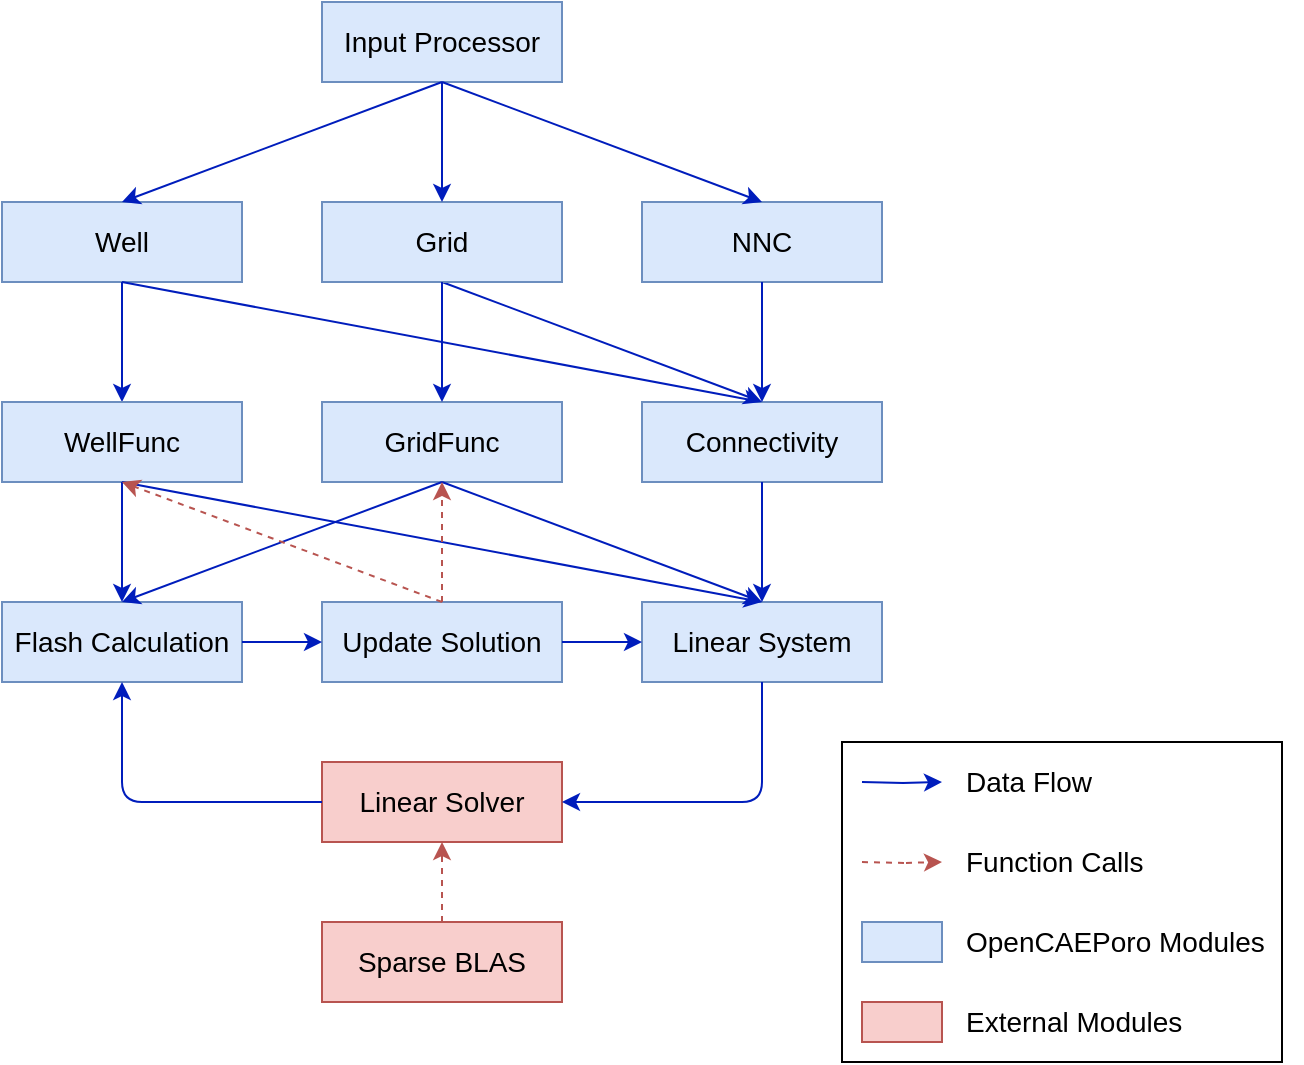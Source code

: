 <mxfile version="14.9.6" type="device"><diagram id="BCsTNo7XaG5lO_LFpKWu" name="Page-1"><mxGraphModel dx="1956" dy="883" grid="1" gridSize="10" guides="1" tooltips="1" connect="1" arrows="1" fold="1" page="1" pageScale="1" pageWidth="850" pageHeight="1100" math="0" shadow="0"><root><mxCell id="0"/><mxCell id="1" parent="0"/><mxCell id="PTDBOQn8WWwS7BRcFA7S-1" value="&lt;font style=&quot;font-size: 14px&quot;&gt;Well&lt;/font&gt;" style="rounded=0;whiteSpace=wrap;html=1;fillColor=#dae8fc;strokeColor=#6c8ebf;" parent="1" vertex="1"><mxGeometry x="-720" y="140" width="120" height="40" as="geometry"/></mxCell><mxCell id="PTDBOQn8WWwS7BRcFA7S-4" value="&lt;font style=&quot;font-size: 14px&quot;&gt;Input Processor&lt;/font&gt;" style="rounded=0;whiteSpace=wrap;html=1;fillColor=#dae8fc;strokeColor=#6c8ebf;" parent="1" vertex="1"><mxGeometry x="-560" y="40" width="120" height="40" as="geometry"/></mxCell><mxCell id="PTDBOQn8WWwS7BRcFA7S-5" value="&lt;span style=&quot;font-size: 14px&quot;&gt;GridFunc&lt;/span&gt;" style="rounded=0;whiteSpace=wrap;html=1;fillColor=#dae8fc;strokeColor=#6c8ebf;" parent="1" vertex="1"><mxGeometry x="-560" y="240" width="120" height="40" as="geometry"/></mxCell><mxCell id="PTDBOQn8WWwS7BRcFA7S-6" value="&lt;span style=&quot;font-size: 14px&quot;&gt;Linear System&lt;/span&gt;" style="rounded=0;whiteSpace=wrap;html=1;fillColor=#dae8fc;strokeColor=#6c8ebf;" parent="1" vertex="1"><mxGeometry x="-400" y="340" width="120" height="40" as="geometry"/></mxCell><mxCell id="PTDBOQn8WWwS7BRcFA7S-7" value="&lt;span style=&quot;font-size: 14px&quot;&gt;Linear Solver&lt;/span&gt;" style="rounded=0;whiteSpace=wrap;html=1;fillColor=#f8cecc;strokeColor=#b85450;" parent="1" vertex="1"><mxGeometry x="-560" y="420" width="120" height="40" as="geometry"/></mxCell><mxCell id="PTDBOQn8WWwS7BRcFA7S-8" value="&lt;font style=&quot;font-size: 14px&quot;&gt;Flash Calculation&lt;/font&gt;" style="rounded=0;whiteSpace=wrap;html=1;fillColor=#dae8fc;strokeColor=#6c8ebf;" parent="1" vertex="1"><mxGeometry x="-720" y="340" width="120" height="40" as="geometry"/></mxCell><mxCell id="PTDBOQn8WWwS7BRcFA7S-9" value="&lt;span style=&quot;font-size: 14px&quot;&gt;Update Solution&lt;/span&gt;" style="rounded=0;whiteSpace=wrap;html=1;fillColor=#dae8fc;strokeColor=#6c8ebf;" parent="1" vertex="1"><mxGeometry x="-560" y="340" width="120" height="40" as="geometry"/></mxCell><mxCell id="PTDBOQn8WWwS7BRcFA7S-10" value="&lt;span style=&quot;font-size: 14px&quot;&gt;Sparse BLAS&lt;/span&gt;" style="rounded=0;whiteSpace=wrap;html=1;fillColor=#f8cecc;strokeColor=#b85450;" parent="1" vertex="1"><mxGeometry x="-560" y="500" width="120" height="40" as="geometry"/></mxCell><mxCell id="PTDBOQn8WWwS7BRcFA7S-11" value="" style="endArrow=classic;html=1;exitX=0.5;exitY=1;exitDx=0;exitDy=0;entryX=0.5;entryY=0;entryDx=0;entryDy=0;fillColor=#0050ef;strokeColor=#001DBC;" parent="1" source="PTDBOQn8WWwS7BRcFA7S-4" target="PTDBOQn8WWwS7BRcFA7S-1" edge="1"><mxGeometry width="50" height="50" relative="1" as="geometry"><mxPoint x="-340" y="430" as="sourcePoint"/><mxPoint x="-290" y="380" as="targetPoint"/></mxGeometry></mxCell><mxCell id="PTDBOQn8WWwS7BRcFA7S-14" value="" style="endArrow=classic;html=1;exitX=0.5;exitY=1;exitDx=0;exitDy=0;entryX=0.5;entryY=0;entryDx=0;entryDy=0;fillColor=#0050ef;strokeColor=#001DBC;" parent="1" source="PTDBOQn8WWwS7BRcFA7S-1" target="-unLna96iC-iLEw0KaYv-2" edge="1"><mxGeometry width="50" height="50" relative="1" as="geometry"><mxPoint x="-390" y="170" as="sourcePoint"/><mxPoint x="-490" y="210" as="targetPoint"/></mxGeometry></mxCell><mxCell id="PTDBOQn8WWwS7BRcFA7S-15" value="" style="endArrow=classic;html=1;exitX=0.5;exitY=1;exitDx=0;exitDy=0;entryX=0.5;entryY=0;entryDx=0;entryDy=0;fillColor=#0050ef;strokeColor=#001DBC;" parent="1" source="PTDBOQn8WWwS7BRcFA7S-5" target="PTDBOQn8WWwS7BRcFA7S-6" edge="1"><mxGeometry width="50" height="50" relative="1" as="geometry"><mxPoint x="-380" y="260" as="sourcePoint"/><mxPoint x="-480" y="300" as="targetPoint"/></mxGeometry></mxCell><mxCell id="PTDBOQn8WWwS7BRcFA7S-16" value="" style="endArrow=classic;html=1;exitX=0.5;exitY=1;exitDx=0;exitDy=0;entryX=1;entryY=0.5;entryDx=0;entryDy=0;fillColor=#0050ef;strokeColor=#001DBC;" parent="1" source="PTDBOQn8WWwS7BRcFA7S-6" target="PTDBOQn8WWwS7BRcFA7S-7" edge="1"><mxGeometry width="50" height="50" relative="1" as="geometry"><mxPoint x="-450" y="190" as="sourcePoint"/><mxPoint x="-550" y="230" as="targetPoint"/><Array as="points"><mxPoint x="-340" y="440"/></Array></mxGeometry></mxCell><mxCell id="PTDBOQn8WWwS7BRcFA7S-17" value="" style="endArrow=classic;html=1;exitX=0;exitY=0.5;exitDx=0;exitDy=0;fillColor=#0050ef;strokeColor=#001DBC;" parent="1" source="PTDBOQn8WWwS7BRcFA7S-7" edge="1"><mxGeometry width="50" height="50" relative="1" as="geometry"><mxPoint x="-440" y="200" as="sourcePoint"/><mxPoint x="-660" y="380" as="targetPoint"/><Array as="points"><mxPoint x="-660" y="440"/></Array></mxGeometry></mxCell><mxCell id="PTDBOQn8WWwS7BRcFA7S-22" value="" style="endArrow=classic;html=1;exitX=0.5;exitY=0;exitDx=0;exitDy=0;entryX=0.5;entryY=1;entryDx=0;entryDy=0;fillColor=#f8cecc;strokeColor=#b85450;dashed=1;" parent="1" source="PTDBOQn8WWwS7BRcFA7S-10" target="PTDBOQn8WWwS7BRcFA7S-7" edge="1"><mxGeometry width="50" height="50" relative="1" as="geometry"><mxPoint x="-570" y="390" as="sourcePoint"/><mxPoint x="-570" y="430" as="targetPoint"/></mxGeometry></mxCell><mxCell id="PTDBOQn8WWwS7BRcFA7S-27" style="edgeStyle=orthogonalEdgeStyle;rounded=0;orthogonalLoop=1;jettySize=auto;html=1;fillColor=#0050ef;strokeColor=#001DBC;entryX=0;entryY=0.5;entryDx=0;entryDy=0;" parent="1" edge="1"><mxGeometry relative="1" as="geometry"><mxPoint x="-250" y="430" as="targetPoint"/><mxPoint x="-290" y="430" as="sourcePoint"/></mxGeometry></mxCell><mxCell id="PTDBOQn8WWwS7BRcFA7S-28" value="&lt;font style=&quot;font-size: 14px&quot;&gt;Data Flow&lt;/font&gt;" style="text;html=1;strokeColor=none;fillColor=none;align=left;verticalAlign=middle;whiteSpace=wrap;rounded=0;" parent="1" vertex="1"><mxGeometry x="-240" y="420" width="70" height="20" as="geometry"/></mxCell><mxCell id="PTDBOQn8WWwS7BRcFA7S-29" style="edgeStyle=orthogonalEdgeStyle;rounded=0;orthogonalLoop=1;jettySize=auto;html=1;fillColor=#f8cecc;strokeColor=#b85450;entryX=0;entryY=0.5;entryDx=0;entryDy=0;dashed=1;" parent="1" edge="1"><mxGeometry relative="1" as="geometry"><mxPoint x="-250" y="470" as="targetPoint"/><mxPoint x="-290" y="470" as="sourcePoint"/></mxGeometry></mxCell><mxCell id="PTDBOQn8WWwS7BRcFA7S-30" value="&lt;font style=&quot;font-size: 14px&quot;&gt;Function Calls&lt;/font&gt;" style="text;html=1;strokeColor=none;fillColor=none;align=left;verticalAlign=middle;whiteSpace=wrap;rounded=0;" parent="1" vertex="1"><mxGeometry x="-240" y="460" width="110" height="20" as="geometry"/></mxCell><mxCell id="PTDBOQn8WWwS7BRcFA7S-31" value="" style="rounded=0;whiteSpace=wrap;html=1;fillColor=#dae8fc;strokeColor=#6c8ebf;" parent="1" vertex="1"><mxGeometry x="-290" y="500" width="40" height="20" as="geometry"/></mxCell><mxCell id="PTDBOQn8WWwS7BRcFA7S-32" value="&lt;font style=&quot;font-size: 14px&quot;&gt;OpenCAEPoro Modules&lt;/font&gt;" style="text;html=1;strokeColor=none;fillColor=none;align=left;verticalAlign=middle;whiteSpace=wrap;rounded=0;" parent="1" vertex="1"><mxGeometry x="-240" y="500" width="170" height="20" as="geometry"/></mxCell><mxCell id="PTDBOQn8WWwS7BRcFA7S-33" value="" style="rounded=0;whiteSpace=wrap;html=1;fillColor=#f8cecc;strokeColor=#b85450;" parent="1" vertex="1"><mxGeometry x="-290" y="540" width="40" height="20" as="geometry"/></mxCell><mxCell id="PTDBOQn8WWwS7BRcFA7S-34" value="&lt;font style=&quot;font-size: 14px&quot;&gt;External Modules&lt;/font&gt;" style="text;html=1;strokeColor=none;fillColor=none;align=left;verticalAlign=middle;whiteSpace=wrap;rounded=0;" parent="1" vertex="1"><mxGeometry x="-240" y="540" width="170" height="20" as="geometry"/></mxCell><mxCell id="-unLna96iC-iLEw0KaYv-1" value="&lt;font style=&quot;font-size: 14px&quot;&gt;NNC&lt;br&gt;&lt;/font&gt;" style="rounded=0;whiteSpace=wrap;html=1;fillColor=#dae8fc;strokeColor=#6c8ebf;" parent="1" vertex="1"><mxGeometry x="-400" y="140" width="120" height="40" as="geometry"/></mxCell><mxCell id="-unLna96iC-iLEw0KaYv-2" value="&lt;font style=&quot;font-size: 14px&quot;&gt;Connectivity&lt;br&gt;&lt;/font&gt;" style="rounded=0;whiteSpace=wrap;html=1;fillColor=#dae8fc;strokeColor=#6c8ebf;" parent="1" vertex="1"><mxGeometry x="-400" y="240" width="120" height="40" as="geometry"/></mxCell><mxCell id="-unLna96iC-iLEw0KaYv-3" value="" style="endArrow=classic;html=1;exitX=0.5;exitY=1;exitDx=0;exitDy=0;entryX=0.5;entryY=0;entryDx=0;entryDy=0;fillColor=#0050ef;strokeColor=#001DBC;" parent="1" source="-unLna96iC-iLEw0KaYv-1" target="-unLna96iC-iLEw0KaYv-2" edge="1"><mxGeometry width="50" height="50" relative="1" as="geometry"><mxPoint x="-510" y="190" as="sourcePoint"/><mxPoint x="-430" y="230" as="targetPoint"/></mxGeometry></mxCell><mxCell id="-unLna96iC-iLEw0KaYv-4" value="" style="endArrow=classic;html=1;exitX=0.5;exitY=1;exitDx=0;exitDy=0;entryX=0.5;entryY=0;entryDx=0;entryDy=0;fillColor=#0050ef;strokeColor=#001DBC;" parent="1" source="-unLna96iC-iLEw0KaYv-5" target="-unLna96iC-iLEw0KaYv-2" edge="1"><mxGeometry width="50" height="50" relative="1" as="geometry"><mxPoint x="-500" y="200" as="sourcePoint"/><mxPoint x="-420" y="240" as="targetPoint"/></mxGeometry></mxCell><mxCell id="-unLna96iC-iLEw0KaYv-5" value="&lt;font style=&quot;font-size: 14px&quot;&gt;Grid&lt;br&gt;&lt;/font&gt;" style="rounded=0;whiteSpace=wrap;html=1;fillColor=#dae8fc;strokeColor=#6c8ebf;" parent="1" vertex="1"><mxGeometry x="-560" y="140" width="120" height="40" as="geometry"/></mxCell><mxCell id="-unLna96iC-iLEw0KaYv-6" value="" style="endArrow=classic;html=1;entryX=0.5;entryY=0;entryDx=0;entryDy=0;fillColor=#0050ef;strokeColor=#001DBC;exitX=0.5;exitY=1;exitDx=0;exitDy=0;" parent="1" source="PTDBOQn8WWwS7BRcFA7S-4" target="-unLna96iC-iLEw0KaYv-5" edge="1"><mxGeometry width="50" height="50" relative="1" as="geometry"><mxPoint x="-500" y="80" as="sourcePoint"/><mxPoint x="-410" y="230" as="targetPoint"/></mxGeometry></mxCell><mxCell id="-unLna96iC-iLEw0KaYv-7" value="" style="endArrow=classic;html=1;entryX=0.5;entryY=0;entryDx=0;entryDy=0;fillColor=#0050ef;strokeColor=#001DBC;exitX=0.5;exitY=1;exitDx=0;exitDy=0;" parent="1" source="PTDBOQn8WWwS7BRcFA7S-4" target="-unLna96iC-iLEw0KaYv-1" edge="1"><mxGeometry width="50" height="50" relative="1" as="geometry"><mxPoint x="-330" y="90" as="sourcePoint"/><mxPoint x="-410" y="150" as="targetPoint"/></mxGeometry></mxCell><mxCell id="-unLna96iC-iLEw0KaYv-8" value="" style="endArrow=classic;html=1;exitX=0.5;exitY=1;exitDx=0;exitDy=0;entryX=0.5;entryY=0;entryDx=0;entryDy=0;fillColor=#0050ef;strokeColor=#001DBC;entryPerimeter=0;" parent="1" source="PTDBOQn8WWwS7BRcFA7S-1" target="sInt_PoMYNQbJmzfKfLq-1" edge="1"><mxGeometry width="50" height="50" relative="1" as="geometry"><mxPoint x="-750" y="190" as="sourcePoint"/><mxPoint x="-660" y="230" as="targetPoint"/></mxGeometry></mxCell><mxCell id="-unLna96iC-iLEw0KaYv-9" value="" style="endArrow=classic;html=1;exitX=0.5;exitY=1;exitDx=0;exitDy=0;entryX=0.5;entryY=0;entryDx=0;entryDy=0;fillColor=#0050ef;strokeColor=#001DBC;" parent="1" source="-unLna96iC-iLEw0KaYv-2" target="PTDBOQn8WWwS7BRcFA7S-6" edge="1"><mxGeometry width="50" height="50" relative="1" as="geometry"><mxPoint x="-660" y="270" as="sourcePoint"/><mxPoint x="-410" y="430" as="targetPoint"/></mxGeometry></mxCell><mxCell id="1pQpEIX94gugvkk9xgSc-1" value="" style="endArrow=classic;html=1;exitX=0.5;exitY=1;exitDx=0;exitDy=0;fillColor=#0050ef;strokeColor=#001DBC;entryX=0.5;entryY=0;entryDx=0;entryDy=0;" parent="1" source="-unLna96iC-iLEw0KaYv-5" target="PTDBOQn8WWwS7BRcFA7S-5" edge="1"><mxGeometry width="50" height="50" relative="1" as="geometry"><mxPoint x="-650" y="190" as="sourcePoint"/><mxPoint x="-580" y="250" as="targetPoint"/></mxGeometry></mxCell><mxCell id="sInt_PoMYNQbJmzfKfLq-1" value="&lt;span style=&quot;font-size: 14px&quot;&gt;WellFunc&lt;/span&gt;" style="rounded=0;whiteSpace=wrap;html=1;fillColor=#dae8fc;strokeColor=#6c8ebf;" parent="1" vertex="1"><mxGeometry x="-720" y="240" width="120" height="40" as="geometry"/></mxCell><mxCell id="sInt_PoMYNQbJmzfKfLq-3" value="" style="endArrow=classic;html=1;fillColor=#0050ef;strokeColor=#001DBC;entryX=0;entryY=0.5;entryDx=0;entryDy=0;" parent="1" target="PTDBOQn8WWwS7BRcFA7S-9" edge="1"><mxGeometry width="50" height="50" relative="1" as="geometry"><mxPoint x="-600" y="360" as="sourcePoint"/><mxPoint x="-560" y="360" as="targetPoint"/></mxGeometry></mxCell><mxCell id="sInt_PoMYNQbJmzfKfLq-4" value="" style="endArrow=classic;html=1;exitX=0.5;exitY=1;exitDx=0;exitDy=0;entryX=0.5;entryY=0;entryDx=0;entryDy=0;fillColor=#0050ef;strokeColor=#001DBC;" parent="1" source="sInt_PoMYNQbJmzfKfLq-1" target="PTDBOQn8WWwS7BRcFA7S-8" edge="1"><mxGeometry width="50" height="50" relative="1" as="geometry"><mxPoint x="-650" y="190" as="sourcePoint"/><mxPoint x="-650" y="250" as="targetPoint"/></mxGeometry></mxCell><mxCell id="sInt_PoMYNQbJmzfKfLq-5" value="" style="endArrow=classic;html=1;exitX=0.5;exitY=1;exitDx=0;exitDy=0;fillColor=#0050ef;strokeColor=#001DBC;entryX=0.5;entryY=0;entryDx=0;entryDy=0;" parent="1" source="PTDBOQn8WWwS7BRcFA7S-5" target="PTDBOQn8WWwS7BRcFA7S-8" edge="1"><mxGeometry width="50" height="50" relative="1" as="geometry"><mxPoint x="-640" y="200" as="sourcePoint"/><mxPoint x="-660" y="340" as="targetPoint"/></mxGeometry></mxCell><mxCell id="sInt_PoMYNQbJmzfKfLq-6" value="" style="endArrow=classic;html=1;exitX=0.5;exitY=1;exitDx=0;exitDy=0;entryX=0.5;entryY=0;entryDx=0;entryDy=0;fillColor=#0050ef;strokeColor=#001DBC;" parent="1" source="sInt_PoMYNQbJmzfKfLq-1" target="PTDBOQn8WWwS7BRcFA7S-6" edge="1"><mxGeometry width="50" height="50" relative="1" as="geometry"><mxPoint x="-650" y="290" as="sourcePoint"/><mxPoint x="-650" y="350" as="targetPoint"/></mxGeometry></mxCell><mxCell id="sInt_PoMYNQbJmzfKfLq-10" value="" style="rounded=0;whiteSpace=wrap;html=1;fillColor=none;" parent="1" vertex="1"><mxGeometry x="-300" y="410" width="220" height="160" as="geometry"/></mxCell><mxCell id="JxRy3KxrLsOu6A2YnCj--1" value="" style="endArrow=classic;html=1;fillColor=#0050ef;strokeColor=#001DBC;entryX=0;entryY=0.5;entryDx=0;entryDy=0;exitX=1;exitY=0.5;exitDx=0;exitDy=0;" edge="1" parent="1" source="PTDBOQn8WWwS7BRcFA7S-9" target="PTDBOQn8WWwS7BRcFA7S-6"><mxGeometry width="50" height="50" relative="1" as="geometry"><mxPoint x="-590" y="370" as="sourcePoint"/><mxPoint x="-550" y="370" as="targetPoint"/></mxGeometry></mxCell><mxCell id="JxRy3KxrLsOu6A2YnCj--2" value="" style="endArrow=classic;html=1;exitX=0.5;exitY=0;exitDx=0;exitDy=0;entryX=0.5;entryY=1;entryDx=0;entryDy=0;fillColor=#f8cecc;strokeColor=#b85450;dashed=1;" edge="1" parent="1" source="PTDBOQn8WWwS7BRcFA7S-9" target="sInt_PoMYNQbJmzfKfLq-1"><mxGeometry width="50" height="50" relative="1" as="geometry"><mxPoint x="-490" y="510" as="sourcePoint"/><mxPoint x="-490" y="470" as="targetPoint"/></mxGeometry></mxCell><mxCell id="JxRy3KxrLsOu6A2YnCj--4" value="" style="endArrow=classic;html=1;exitX=0.5;exitY=0;exitDx=0;exitDy=0;entryX=0.5;entryY=1;entryDx=0;entryDy=0;fillColor=#f8cecc;strokeColor=#b85450;dashed=1;" edge="1" parent="1" source="PTDBOQn8WWwS7BRcFA7S-9" target="PTDBOQn8WWwS7BRcFA7S-5"><mxGeometry width="50" height="50" relative="1" as="geometry"><mxPoint x="-490" y="350" as="sourcePoint"/><mxPoint x="-650" y="290" as="targetPoint"/></mxGeometry></mxCell></root></mxGraphModel></diagram></mxfile>